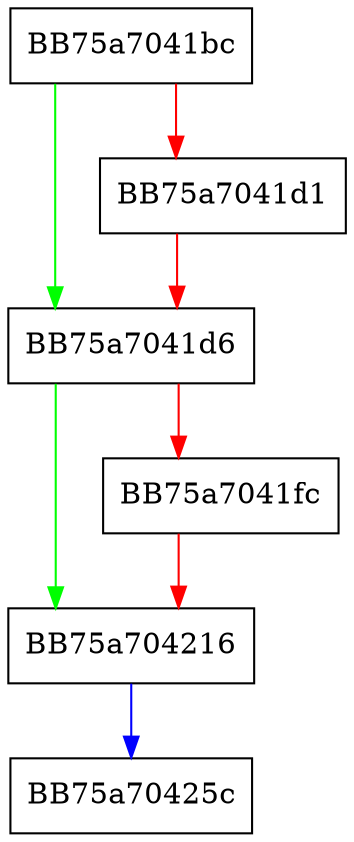 digraph CreateInstance {
  node [shape="box"];
  graph [splines=ortho];
  BB75a7041bc -> BB75a7041d6 [color="green"];
  BB75a7041bc -> BB75a7041d1 [color="red"];
  BB75a7041d1 -> BB75a7041d6 [color="red"];
  BB75a7041d6 -> BB75a704216 [color="green"];
  BB75a7041d6 -> BB75a7041fc [color="red"];
  BB75a7041fc -> BB75a704216 [color="red"];
  BB75a704216 -> BB75a70425c [color="blue"];
}